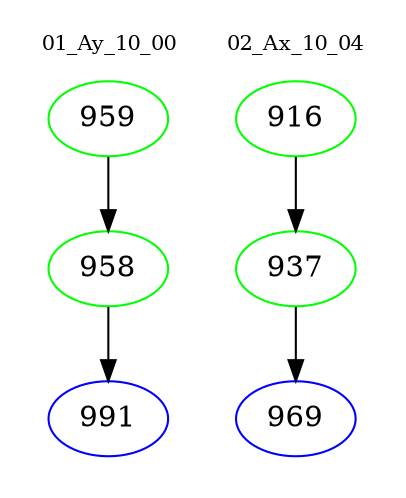 digraph{
subgraph cluster_0 {
color = white
label = "01_Ay_10_00";
fontsize=10;
T0_959 [label="959", color="green"]
T0_959 -> T0_958 [color="black"]
T0_958 [label="958", color="green"]
T0_958 -> T0_991 [color="black"]
T0_991 [label="991", color="blue"]
}
subgraph cluster_1 {
color = white
label = "02_Ax_10_04";
fontsize=10;
T1_916 [label="916", color="green"]
T1_916 -> T1_937 [color="black"]
T1_937 [label="937", color="green"]
T1_937 -> T1_969 [color="black"]
T1_969 [label="969", color="blue"]
}
}
